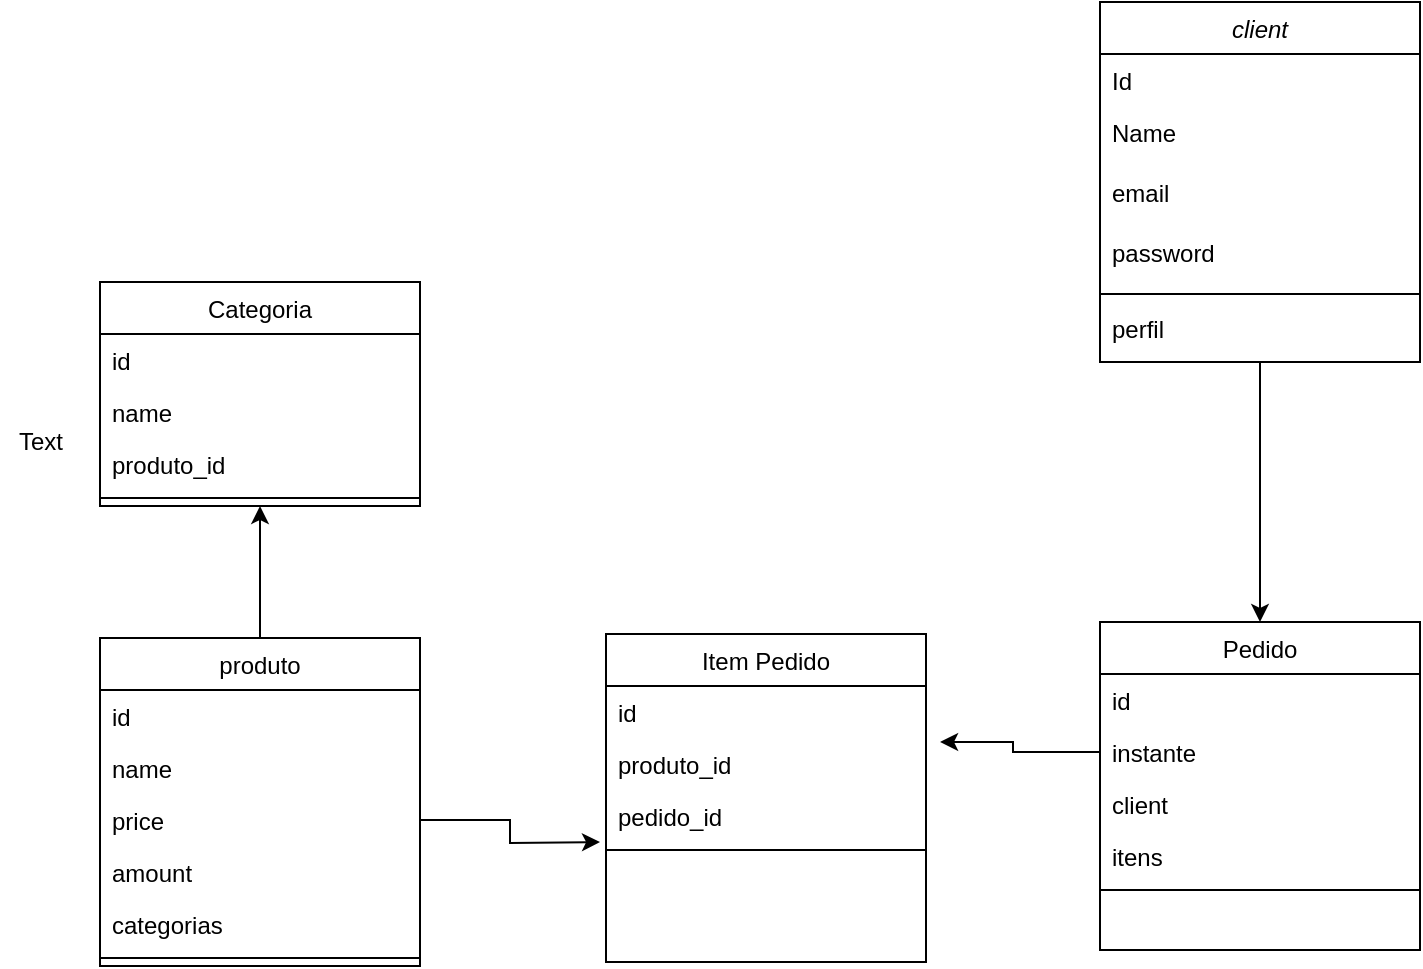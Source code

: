 <mxfile version="16.5.6" type="github">
  <diagram id="C5RBs43oDa-KdzZeNtuy" name="Page-1">
    <mxGraphModel dx="1848" dy="1689" grid="1" gridSize="10" guides="1" tooltips="1" connect="1" arrows="1" fold="1" page="1" pageScale="1" pageWidth="827" pageHeight="1169" math="0" shadow="0">
      <root>
        <mxCell id="WIyWlLk6GJQsqaUBKTNV-0" />
        <mxCell id="WIyWlLk6GJQsqaUBKTNV-1" parent="WIyWlLk6GJQsqaUBKTNV-0" />
        <mxCell id="_0bzb5t8_e7DoLAij3Az-24" value="Text" style="text;html=1;align=center;verticalAlign=middle;resizable=0;points=[];autosize=1;strokeColor=none;fillColor=none;" vertex="1" parent="WIyWlLk6GJQsqaUBKTNV-1">
          <mxGeometry x="-10" y="190" width="40" height="20" as="geometry" />
        </mxCell>
        <mxCell id="_0bzb5t8_e7DoLAij3Az-33" value="Categoria" style="swimlane;fontStyle=0;align=center;verticalAlign=top;childLayout=stackLayout;horizontal=1;startSize=26;horizontalStack=0;resizeParent=1;resizeLast=0;collapsible=1;marginBottom=0;rounded=0;shadow=0;strokeWidth=1;" vertex="1" parent="WIyWlLk6GJQsqaUBKTNV-1">
          <mxGeometry x="40" y="120" width="160" height="112" as="geometry">
            <mxRectangle x="550" y="140" width="160" height="26" as="alternateBounds" />
          </mxGeometry>
        </mxCell>
        <mxCell id="_0bzb5t8_e7DoLAij3Az-34" value="id" style="text;align=left;verticalAlign=top;spacingLeft=4;spacingRight=4;overflow=hidden;rotatable=0;points=[[0,0.5],[1,0.5]];portConstraint=eastwest;rounded=0;shadow=0;html=0;" vertex="1" parent="_0bzb5t8_e7DoLAij3Az-33">
          <mxGeometry y="26" width="160" height="26" as="geometry" />
        </mxCell>
        <mxCell id="_0bzb5t8_e7DoLAij3Az-35" value="name" style="text;align=left;verticalAlign=top;spacingLeft=4;spacingRight=4;overflow=hidden;rotatable=0;points=[[0,0.5],[1,0.5]];portConstraint=eastwest;rounded=0;shadow=0;html=0;" vertex="1" parent="_0bzb5t8_e7DoLAij3Az-33">
          <mxGeometry y="52" width="160" height="26" as="geometry" />
        </mxCell>
        <mxCell id="_0bzb5t8_e7DoLAij3Az-36" value="produto_id" style="text;align=left;verticalAlign=top;spacingLeft=4;spacingRight=4;overflow=hidden;rotatable=0;points=[[0,0.5],[1,0.5]];portConstraint=eastwest;rounded=0;shadow=0;html=0;" vertex="1" parent="_0bzb5t8_e7DoLAij3Az-33">
          <mxGeometry y="78" width="160" height="26" as="geometry" />
        </mxCell>
        <mxCell id="_0bzb5t8_e7DoLAij3Az-37" value="" style="line;html=1;strokeWidth=1;align=left;verticalAlign=middle;spacingTop=-1;spacingLeft=3;spacingRight=3;rotatable=0;labelPosition=right;points=[];portConstraint=eastwest;" vertex="1" parent="_0bzb5t8_e7DoLAij3Az-33">
          <mxGeometry y="104" width="160" height="8" as="geometry" />
        </mxCell>
        <mxCell id="_0bzb5t8_e7DoLAij3Az-38" style="edgeStyle=orthogonalEdgeStyle;rounded=0;orthogonalLoop=1;jettySize=auto;html=1;entryX=0.5;entryY=1;entryDx=0;entryDy=0;" edge="1" parent="WIyWlLk6GJQsqaUBKTNV-1" source="_0bzb5t8_e7DoLAij3Az-39" target="_0bzb5t8_e7DoLAij3Az-33">
          <mxGeometry relative="1" as="geometry">
            <mxPoint x="120" y="270" as="targetPoint" />
          </mxGeometry>
        </mxCell>
        <mxCell id="_0bzb5t8_e7DoLAij3Az-39" value="produto" style="swimlane;fontStyle=0;align=center;verticalAlign=top;childLayout=stackLayout;horizontal=1;startSize=26;horizontalStack=0;resizeParent=1;resizeLast=0;collapsible=1;marginBottom=0;rounded=0;shadow=0;strokeWidth=1;" vertex="1" parent="WIyWlLk6GJQsqaUBKTNV-1">
          <mxGeometry x="40" y="298" width="160" height="164" as="geometry">
            <mxRectangle x="550" y="140" width="160" height="26" as="alternateBounds" />
          </mxGeometry>
        </mxCell>
        <mxCell id="_0bzb5t8_e7DoLAij3Az-40" value="id" style="text;align=left;verticalAlign=top;spacingLeft=4;spacingRight=4;overflow=hidden;rotatable=0;points=[[0,0.5],[1,0.5]];portConstraint=eastwest;rounded=0;shadow=0;html=0;" vertex="1" parent="_0bzb5t8_e7DoLAij3Az-39">
          <mxGeometry y="26" width="160" height="26" as="geometry" />
        </mxCell>
        <mxCell id="_0bzb5t8_e7DoLAij3Az-41" value="name" style="text;align=left;verticalAlign=top;spacingLeft=4;spacingRight=4;overflow=hidden;rotatable=0;points=[[0,0.5],[1,0.5]];portConstraint=eastwest;rounded=0;shadow=0;html=0;" vertex="1" parent="_0bzb5t8_e7DoLAij3Az-39">
          <mxGeometry y="52" width="160" height="26" as="geometry" />
        </mxCell>
        <mxCell id="_0bzb5t8_e7DoLAij3Az-42" value="price" style="text;align=left;verticalAlign=top;spacingLeft=4;spacingRight=4;overflow=hidden;rotatable=0;points=[[0,0.5],[1,0.5]];portConstraint=eastwest;rounded=0;shadow=0;html=0;" vertex="1" parent="_0bzb5t8_e7DoLAij3Az-39">
          <mxGeometry y="78" width="160" height="26" as="geometry" />
        </mxCell>
        <mxCell id="_0bzb5t8_e7DoLAij3Az-43" value="amount" style="text;align=left;verticalAlign=top;spacingLeft=4;spacingRight=4;overflow=hidden;rotatable=0;points=[[0,0.5],[1,0.5]];portConstraint=eastwest;rounded=0;shadow=0;html=0;" vertex="1" parent="_0bzb5t8_e7DoLAij3Az-39">
          <mxGeometry y="104" width="160" height="26" as="geometry" />
        </mxCell>
        <mxCell id="_0bzb5t8_e7DoLAij3Az-44" value="categorias" style="text;align=left;verticalAlign=top;spacingLeft=4;spacingRight=4;overflow=hidden;rotatable=0;points=[[0,0.5],[1,0.5]];portConstraint=eastwest;rounded=0;shadow=0;html=0;" vertex="1" parent="_0bzb5t8_e7DoLAij3Az-39">
          <mxGeometry y="130" width="160" height="26" as="geometry" />
        </mxCell>
        <mxCell id="_0bzb5t8_e7DoLAij3Az-45" value="" style="line;html=1;strokeWidth=1;align=left;verticalAlign=middle;spacingTop=-1;spacingLeft=3;spacingRight=3;rotatable=0;labelPosition=right;points=[];portConstraint=eastwest;" vertex="1" parent="_0bzb5t8_e7DoLAij3Az-39">
          <mxGeometry y="156" width="160" height="8" as="geometry" />
        </mxCell>
        <mxCell id="_0bzb5t8_e7DoLAij3Az-59" value="Item Pedido" style="swimlane;fontStyle=0;align=center;verticalAlign=top;childLayout=stackLayout;horizontal=1;startSize=26;horizontalStack=0;resizeParent=1;resizeLast=0;collapsible=1;marginBottom=0;rounded=0;shadow=0;strokeWidth=1;" vertex="1" parent="WIyWlLk6GJQsqaUBKTNV-1">
          <mxGeometry x="293" y="296" width="160" height="164" as="geometry">
            <mxRectangle x="550" y="140" width="160" height="26" as="alternateBounds" />
          </mxGeometry>
        </mxCell>
        <mxCell id="_0bzb5t8_e7DoLAij3Az-60" value="id" style="text;align=left;verticalAlign=top;spacingLeft=4;spacingRight=4;overflow=hidden;rotatable=0;points=[[0,0.5],[1,0.5]];portConstraint=eastwest;rounded=0;shadow=0;html=0;" vertex="1" parent="_0bzb5t8_e7DoLAij3Az-59">
          <mxGeometry y="26" width="160" height="26" as="geometry" />
        </mxCell>
        <mxCell id="_0bzb5t8_e7DoLAij3Az-61" value="produto_id" style="text;align=left;verticalAlign=top;spacingLeft=4;spacingRight=4;overflow=hidden;rotatable=0;points=[[0,0.5],[1,0.5]];portConstraint=eastwest;rounded=0;shadow=0;html=0;" vertex="1" parent="_0bzb5t8_e7DoLAij3Az-59">
          <mxGeometry y="52" width="160" height="26" as="geometry" />
        </mxCell>
        <mxCell id="_0bzb5t8_e7DoLAij3Az-62" value="pedido_id" style="text;align=left;verticalAlign=top;spacingLeft=4;spacingRight=4;overflow=hidden;rotatable=0;points=[[0,0.5],[1,0.5]];portConstraint=eastwest;rounded=0;shadow=0;html=0;" vertex="1" parent="_0bzb5t8_e7DoLAij3Az-59">
          <mxGeometry y="78" width="160" height="26" as="geometry" />
        </mxCell>
        <mxCell id="_0bzb5t8_e7DoLAij3Az-65" value="" style="line;html=1;strokeWidth=1;align=left;verticalAlign=middle;spacingTop=-1;spacingLeft=3;spacingRight=3;rotatable=0;labelPosition=right;points=[];portConstraint=eastwest;" vertex="1" parent="_0bzb5t8_e7DoLAij3Az-59">
          <mxGeometry y="104" width="160" height="8" as="geometry" />
        </mxCell>
        <mxCell id="_0bzb5t8_e7DoLAij3Az-66" value="Pedido" style="swimlane;fontStyle=0;align=center;verticalAlign=top;childLayout=stackLayout;horizontal=1;startSize=26;horizontalStack=0;resizeParent=1;resizeLast=0;collapsible=1;marginBottom=0;rounded=0;shadow=0;strokeWidth=1;" vertex="1" parent="WIyWlLk6GJQsqaUBKTNV-1">
          <mxGeometry x="540" y="290" width="160" height="164" as="geometry">
            <mxRectangle x="550" y="140" width="160" height="26" as="alternateBounds" />
          </mxGeometry>
        </mxCell>
        <mxCell id="_0bzb5t8_e7DoLAij3Az-67" value="id" style="text;align=left;verticalAlign=top;spacingLeft=4;spacingRight=4;overflow=hidden;rotatable=0;points=[[0,0.5],[1,0.5]];portConstraint=eastwest;rounded=0;shadow=0;html=0;" vertex="1" parent="_0bzb5t8_e7DoLAij3Az-66">
          <mxGeometry y="26" width="160" height="26" as="geometry" />
        </mxCell>
        <mxCell id="_0bzb5t8_e7DoLAij3Az-68" value="instante" style="text;align=left;verticalAlign=top;spacingLeft=4;spacingRight=4;overflow=hidden;rotatable=0;points=[[0,0.5],[1,0.5]];portConstraint=eastwest;rounded=0;shadow=0;html=0;" vertex="1" parent="_0bzb5t8_e7DoLAij3Az-66">
          <mxGeometry y="52" width="160" height="26" as="geometry" />
        </mxCell>
        <mxCell id="_0bzb5t8_e7DoLAij3Az-69" value="client" style="text;align=left;verticalAlign=top;spacingLeft=4;spacingRight=4;overflow=hidden;rotatable=0;points=[[0,0.5],[1,0.5]];portConstraint=eastwest;rounded=0;shadow=0;html=0;" vertex="1" parent="_0bzb5t8_e7DoLAij3Az-66">
          <mxGeometry y="78" width="160" height="26" as="geometry" />
        </mxCell>
        <mxCell id="_0bzb5t8_e7DoLAij3Az-70" value="itens" style="text;align=left;verticalAlign=top;spacingLeft=4;spacingRight=4;overflow=hidden;rotatable=0;points=[[0,0.5],[1,0.5]];portConstraint=eastwest;rounded=0;shadow=0;html=0;" vertex="1" parent="_0bzb5t8_e7DoLAij3Az-66">
          <mxGeometry y="104" width="160" height="26" as="geometry" />
        </mxCell>
        <mxCell id="_0bzb5t8_e7DoLAij3Az-72" value="" style="line;html=1;strokeWidth=1;align=left;verticalAlign=middle;spacingTop=-1;spacingLeft=3;spacingRight=3;rotatable=0;labelPosition=right;points=[];portConstraint=eastwest;" vertex="1" parent="_0bzb5t8_e7DoLAij3Az-66">
          <mxGeometry y="130" width="160" height="8" as="geometry" />
        </mxCell>
        <mxCell id="_0bzb5t8_e7DoLAij3Az-81" style="edgeStyle=orthogonalEdgeStyle;rounded=0;orthogonalLoop=1;jettySize=auto;html=1;entryX=0.5;entryY=0;entryDx=0;entryDy=0;" edge="1" parent="WIyWlLk6GJQsqaUBKTNV-1" source="_0bzb5t8_e7DoLAij3Az-73" target="_0bzb5t8_e7DoLAij3Az-66">
          <mxGeometry relative="1" as="geometry" />
        </mxCell>
        <mxCell id="_0bzb5t8_e7DoLAij3Az-73" value="client" style="swimlane;fontStyle=2;align=center;verticalAlign=top;childLayout=stackLayout;horizontal=1;startSize=26;horizontalStack=0;resizeParent=1;resizeLast=0;collapsible=1;marginBottom=0;rounded=0;shadow=0;strokeWidth=1;" vertex="1" parent="WIyWlLk6GJQsqaUBKTNV-1">
          <mxGeometry x="540" y="-20" width="160" height="180" as="geometry">
            <mxRectangle x="230" y="140" width="160" height="26" as="alternateBounds" />
          </mxGeometry>
        </mxCell>
        <mxCell id="_0bzb5t8_e7DoLAij3Az-74" value="Id" style="text;align=left;verticalAlign=top;spacingLeft=4;spacingRight=4;overflow=hidden;rotatable=0;points=[[0,0.5],[1,0.5]];portConstraint=eastwest;" vertex="1" parent="_0bzb5t8_e7DoLAij3Az-73">
          <mxGeometry y="26" width="160" height="26" as="geometry" />
        </mxCell>
        <mxCell id="_0bzb5t8_e7DoLAij3Az-75" value="Name" style="text;align=left;verticalAlign=top;spacingLeft=4;spacingRight=4;overflow=hidden;rotatable=0;points=[[0,0.5],[1,0.5]];portConstraint=eastwest;rounded=0;shadow=0;html=0;" vertex="1" parent="_0bzb5t8_e7DoLAij3Az-73">
          <mxGeometry y="52" width="160" height="30" as="geometry" />
        </mxCell>
        <mxCell id="_0bzb5t8_e7DoLAij3Az-76" value="email" style="text;align=left;verticalAlign=top;spacingLeft=4;spacingRight=4;overflow=hidden;rotatable=0;points=[[0,0.5],[1,0.5]];portConstraint=eastwest;rounded=0;shadow=0;html=0;" vertex="1" parent="_0bzb5t8_e7DoLAij3Az-73">
          <mxGeometry y="82" width="160" height="30" as="geometry" />
        </mxCell>
        <mxCell id="_0bzb5t8_e7DoLAij3Az-77" value="password" style="text;align=left;verticalAlign=top;spacingLeft=4;spacingRight=4;overflow=hidden;rotatable=0;points=[[0,0.5],[1,0.5]];portConstraint=eastwest;rounded=0;shadow=0;html=0;" vertex="1" parent="_0bzb5t8_e7DoLAij3Az-73">
          <mxGeometry y="112" width="160" height="30" as="geometry" />
        </mxCell>
        <mxCell id="_0bzb5t8_e7DoLAij3Az-78" value="" style="line;html=1;strokeWidth=1;align=left;verticalAlign=middle;spacingTop=-1;spacingLeft=3;spacingRight=3;rotatable=0;labelPosition=right;points=[];portConstraint=eastwest;" vertex="1" parent="_0bzb5t8_e7DoLAij3Az-73">
          <mxGeometry y="142" width="160" height="8" as="geometry" />
        </mxCell>
        <mxCell id="_0bzb5t8_e7DoLAij3Az-79" value="perfil" style="text;align=left;verticalAlign=top;spacingLeft=4;spacingRight=4;overflow=hidden;rotatable=0;points=[[0,0.5],[1,0.5]];portConstraint=eastwest;rounded=0;shadow=0;html=0;" vertex="1" parent="_0bzb5t8_e7DoLAij3Az-73">
          <mxGeometry y="150" width="160" height="30" as="geometry" />
        </mxCell>
        <mxCell id="_0bzb5t8_e7DoLAij3Az-83" style="edgeStyle=orthogonalEdgeStyle;rounded=0;orthogonalLoop=1;jettySize=auto;html=1;" edge="1" parent="WIyWlLk6GJQsqaUBKTNV-1" source="_0bzb5t8_e7DoLAij3Az-42">
          <mxGeometry relative="1" as="geometry">
            <mxPoint x="290" y="400" as="targetPoint" />
          </mxGeometry>
        </mxCell>
        <mxCell id="_0bzb5t8_e7DoLAij3Az-84" style="edgeStyle=orthogonalEdgeStyle;rounded=0;orthogonalLoop=1;jettySize=auto;html=1;entryX=1.044;entryY=0.077;entryDx=0;entryDy=0;entryPerimeter=0;" edge="1" parent="WIyWlLk6GJQsqaUBKTNV-1" source="_0bzb5t8_e7DoLAij3Az-68" target="_0bzb5t8_e7DoLAij3Az-61">
          <mxGeometry relative="1" as="geometry" />
        </mxCell>
      </root>
    </mxGraphModel>
  </diagram>
</mxfile>
